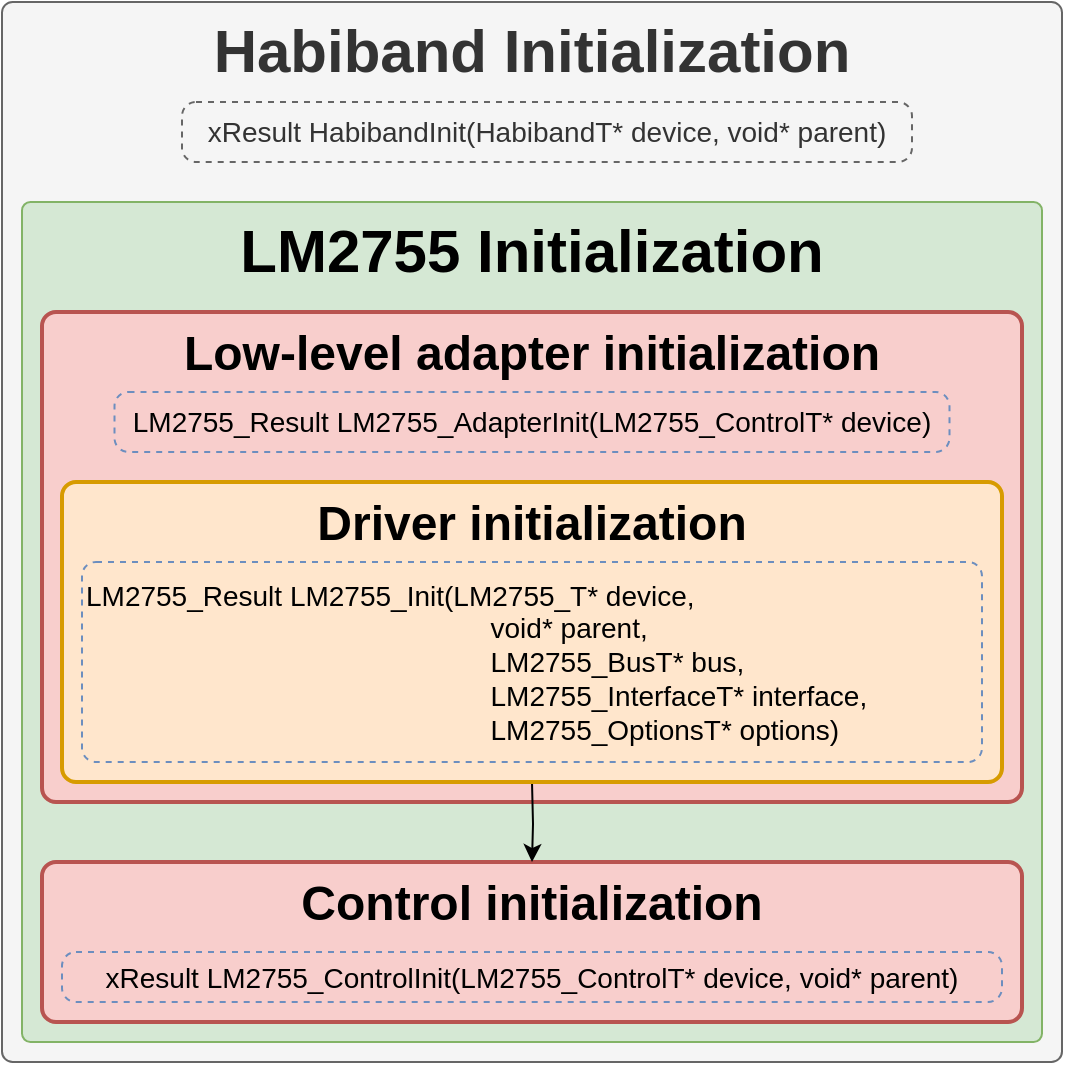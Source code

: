 <mxfile version="13.9.9" type="device" pages="3"><diagram id="EQhAou_zvEscubx9BsLe" name="Initialization"><mxGraphModel dx="2740" dy="806" grid="1" gridSize="10" guides="1" tooltips="1" connect="1" arrows="1" fold="1" page="1" pageScale="1" pageWidth="827" pageHeight="1169" math="0" shadow="0"><root><mxCell id="0"/><mxCell id="1" parent="0"/><mxCell id="_hWnO56F4UpI2ZuNk2tC-1" value="Habiband Initialization" style="rounded=1;whiteSpace=wrap;arcSize=1;verticalAlign=top;fontSize=30;fontStyle=1;fillColor=#f5f5f5;strokeColor=#666666;fontColor=#333333;" parent="1" vertex="1"><mxGeometry x="-1650" width="530" height="530" as="geometry"/></mxCell><mxCell id="_hWnO56F4UpI2ZuNk2tC-2" value="LM2755 Initialization" style="rounded=1;whiteSpace=wrap;arcSize=1;verticalAlign=top;fontSize=30;fontStyle=1;fillColor=#d5e8d4;strokeColor=#82b366;" parent="1" vertex="1"><mxGeometry x="-1640" y="100" width="510" height="420" as="geometry"/></mxCell><mxCell id="Y1vOJ8Ac_sduP8sWqBSn-1" value="Low-level adapter initialization&#10;&#10;" style="rounded=1;whiteSpace=wrap;absoluteArcSize=1;arcSize=14;strokeWidth=2;fontSize=24;fillColor=#f8cecc;strokeColor=#b85450;verticalAlign=top;fontStyle=1;" parent="1" vertex="1"><mxGeometry x="-1630" y="155" width="490" height="245" as="geometry"/></mxCell><mxCell id="KhD2S0dpY6zqO7Lz2CO4-1" value="Control initialization" style="rounded=1;whiteSpace=wrap;absoluteArcSize=1;arcSize=14;strokeWidth=2;fontSize=24;verticalAlign=top;fontStyle=1;fillColor=#f8cecc;strokeColor=#b85450;" parent="1" vertex="1"><mxGeometry x="-1630" y="430" width="490" height="80" as="geometry"/></mxCell><mxCell id="KhD2S0dpY6zqO7Lz2CO4-43" value="" style="edgeStyle=orthogonalEdgeStyle;rounded=0;orthogonalLoop=1;jettySize=auto;html=1;fontSize=24;entryX=0.5;entryY=0;entryDx=0;entryDy=0;exitX=0.5;exitY=1;exitDx=0;exitDy=0;" parent="1" target="KhD2S0dpY6zqO7Lz2CO4-1" edge="1"><mxGeometry relative="1" as="geometry"><mxPoint x="-1385" y="390" as="sourcePoint"/><mxPoint x="-1385.26" y="305" as="targetPoint"/></mxGeometry></mxCell><mxCell id="_hWnO56F4UpI2ZuNk2tC-3" value="LM2755_Result LM2755_AdapterInit(LM2755_ControlT* device)" style="rounded=1;whiteSpace=wrap;absoluteArcSize=1;arcSize=14;strokeWidth=1;fontSize=14;strokeColor=#6c8ebf;verticalAlign=middle;fontStyle=0;dashed=1;fillColor=none;" parent="1" vertex="1"><mxGeometry x="-1593.75" y="195" width="417.5" height="30" as="geometry"/></mxCell><mxCell id="FeuQIylt7aei0ezsbY6D-1" value="Driver initialization" style="rounded=1;whiteSpace=wrap;absoluteArcSize=1;arcSize=14;strokeWidth=2;fontSize=24;fillColor=#ffe6cc;strokeColor=#d79b00;verticalAlign=top;fontStyle=1" parent="1" vertex="1"><mxGeometry x="-1620" y="240" width="470" height="150" as="geometry"/></mxCell><mxCell id="FeuQIylt7aei0ezsbY6D-3" value="LM2755_Result LM2755_Init(LM2755_T* device,&#10;                                                    void* parent,&#10;                                                    LM2755_BusT* bus,&#10;                                                    LM2755_InterfaceT* interface,&#10;                                                    LM2755_OptionsT* options)" style="rounded=1;whiteSpace=wrap;absoluteArcSize=1;arcSize=14;strokeWidth=1;fontSize=14;strokeColor=#6c8ebf;verticalAlign=middle;fontStyle=0;align=left;dashed=1;fillColor=none;" parent="1" vertex="1"><mxGeometry x="-1610" y="280" width="450" height="100" as="geometry"/></mxCell><mxCell id="QV7YT_e7756RWsqJexwe-1" value="xResult HabibandInit(HabibandT* device, void* parent)" style="rounded=1;whiteSpace=wrap;absoluteArcSize=1;arcSize=14;strokeWidth=1;fontSize=14;verticalAlign=middle;fontStyle=0;dashed=1;strokeColor=#666666;fontColor=#333333;fillColor=none;" parent="1" vertex="1"><mxGeometry x="-1560" y="50" width="365" height="30" as="geometry"/></mxCell><mxCell id="QV7YT_e7756RWsqJexwe-3" value="xResult LM2755_ControlInit(LM2755_ControlT* device, void* parent)" style="rounded=1;whiteSpace=wrap;absoluteArcSize=1;arcSize=14;strokeWidth=1;fontSize=14;strokeColor=#6c8ebf;verticalAlign=middle;fontStyle=0;dashed=1;fillColor=none;" parent="1" vertex="1"><mxGeometry x="-1620" y="475" width="470" height="25" as="geometry"/></mxCell></root></mxGraphModel></diagram><diagram id="SISgFj5yGPxr0LMOMYaq" name="TimeSynchronization"><mxGraphModel dx="2998" dy="384" grid="1" gridSize="10" guides="1" tooltips="1" connect="1" arrows="1" fold="1" page="1" pageScale="1" pageWidth="827" pageHeight="1169" math="0" shadow="0"><root><mxCell id="MiS04i1zsp5ImYrdCkIp-0"/><mxCell id="MiS04i1zsp5ImYrdCkIp-1" parent="MiS04i1zsp5ImYrdCkIp-0"/><mxCell id="-2JEEyVmmZxHqqxkoihk-0" value="Habiband Time synchronization&#10;" style="rounded=1;whiteSpace=wrap;arcSize=1;verticalAlign=top;fontSize=30;fontStyle=1;fillColor=#f5f5f5;strokeColor=#666666;fontColor=#333333;" parent="MiS04i1zsp5ImYrdCkIp-1" vertex="1"><mxGeometry x="-2481" width="471" height="210" as="geometry"/></mxCell><mxCell id="-2JEEyVmmZxHqqxkoihk-1" value="LM2755 Time synchronization" style="rounded=1;whiteSpace=wrap;absoluteArcSize=1;arcSize=1;strokeWidth=2;fillColor=#d5e8d4;strokeColor=#82b366;fontSize=24;verticalAlign=top;fontStyle=1" parent="MiS04i1zsp5ImYrdCkIp-1" vertex="1"><mxGeometry x="-2470.5" y="100" width="450" height="100" as="geometry"/></mxCell><mxCell id="-2JEEyVmmZxHqqxkoihk-3" value="void LM2755_TimeSynchronization(LM2755_ControlT* device)" style="rounded=1;whiteSpace=wrap;fontSize=14;strokeColor=#6c8ebf;fillColor=none;dashed=1;" parent="MiS04i1zsp5ImYrdCkIp-1" vertex="1"><mxGeometry x="-2460.5" y="145" width="430" height="35" as="geometry"/></mxCell><mxCell id="RIa0j5TN6eo4mWB5Yrzx-0" value="void HabibandTimeSynchronization(HabibandT* device)" style="rounded=1;whiteSpace=wrap;fontSize=14;strokeColor=#6c8ebf;fillColor=none;dashed=1;" parent="MiS04i1zsp5ImYrdCkIp-1" vertex="1"><mxGeometry x="-2458" y="50" width="430" height="35" as="geometry"/></mxCell></root></mxGraphModel></diagram><diagram id="pnfVOslRu5w8GlN3IZv4" name="Handler"><mxGraphModel dx="3230" dy="556" grid="1" gridSize="10" guides="1" tooltips="1" connect="1" arrows="1" fold="1" page="1" pageScale="1" pageWidth="827" pageHeight="1169" math="0" shadow="0"><root><mxCell id="DvjNjfBV08ft4x4Bhoxh-0"/><mxCell id="DvjNjfBV08ft4x4Bhoxh-1" parent="DvjNjfBV08ft4x4Bhoxh-0"/><mxCell id="6e9Wm4wu-nJ_bXjJBKkJ-3" value="Habiband handler&#10;" style="rounded=1;whiteSpace=wrap;arcSize=1;verticalAlign=top;fontSize=30;fontStyle=1;fillColor=#f5f5f5;strokeColor=#666666;fontColor=#333333;" parent="DvjNjfBV08ft4x4Bhoxh-1" vertex="1"><mxGeometry x="-2480" width="460" height="270" as="geometry"/></mxCell><mxCell id="6e9Wm4wu-nJ_bXjJBKkJ-4" value="LM2755 handler" style="rounded=1;whiteSpace=wrap;absoluteArcSize=1;arcSize=2;strokeWidth=2;fillColor=#d5e8d4;strokeColor=#82b366;fontSize=24;verticalAlign=top;fontStyle=1" parent="DvjNjfBV08ft4x4Bhoxh-1" vertex="1"><mxGeometry x="-2470" y="100" width="440" height="160" as="geometry"/></mxCell><mxCell id="6e9Wm4wu-nJ_bXjJBKkJ-5" value="void LM2755_ControlHandler(LM2755_ControlT* device)" style="rounded=1;whiteSpace=wrap;fontSize=14;strokeColor=#6c8ebf;fillColor=none;dashed=1;" parent="DvjNjfBV08ft4x4Bhoxh-1" vertex="1"><mxGeometry x="-2460" y="140" width="420" height="35" as="geometry"/></mxCell><mxCell id="6e9Wm4wu-nJ_bXjJBKkJ-6" value="void HabibandControlHandler(HabibandT* device)" style="rounded=1;whiteSpace=wrap;fontSize=14;strokeColor=#6c8ebf;fillColor=none;dashed=1;" parent="DvjNjfBV08ft4x4Bhoxh-1" vertex="1"><mxGeometry x="-2460" y="50" width="420" height="35" as="geometry"/></mxCell><mxCell id="6e9Wm4wu-nJ_bXjJBKkJ-7" value="LM2755_UpdateTime == 0" style="rounded=1;whiteSpace=wrap;arcSize=3;fontSize=10;verticalAlign=top;fillColor=#f8cecc;strokeColor=#b85450;" parent="DvjNjfBV08ft4x4Bhoxh-1" vertex="1"><mxGeometry x="-2460" y="190" width="420" height="60" as="geometry"/></mxCell><mxCell id="6e9Wm4wu-nJ_bXjJBKkJ-8" value="LM2755_UpdateTime = device-&gt;Options.UpdateTime" style="rounded=1;whiteSpace=wrap;fontSize=10;strokeColor=#6c8ebf;fillColor=none;dashed=1;" parent="DvjNjfBV08ft4x4Bhoxh-1" vertex="1"><mxGeometry x="-2390" y="220" width="270" height="20" as="geometry"/></mxCell></root></mxGraphModel></diagram></mxfile>